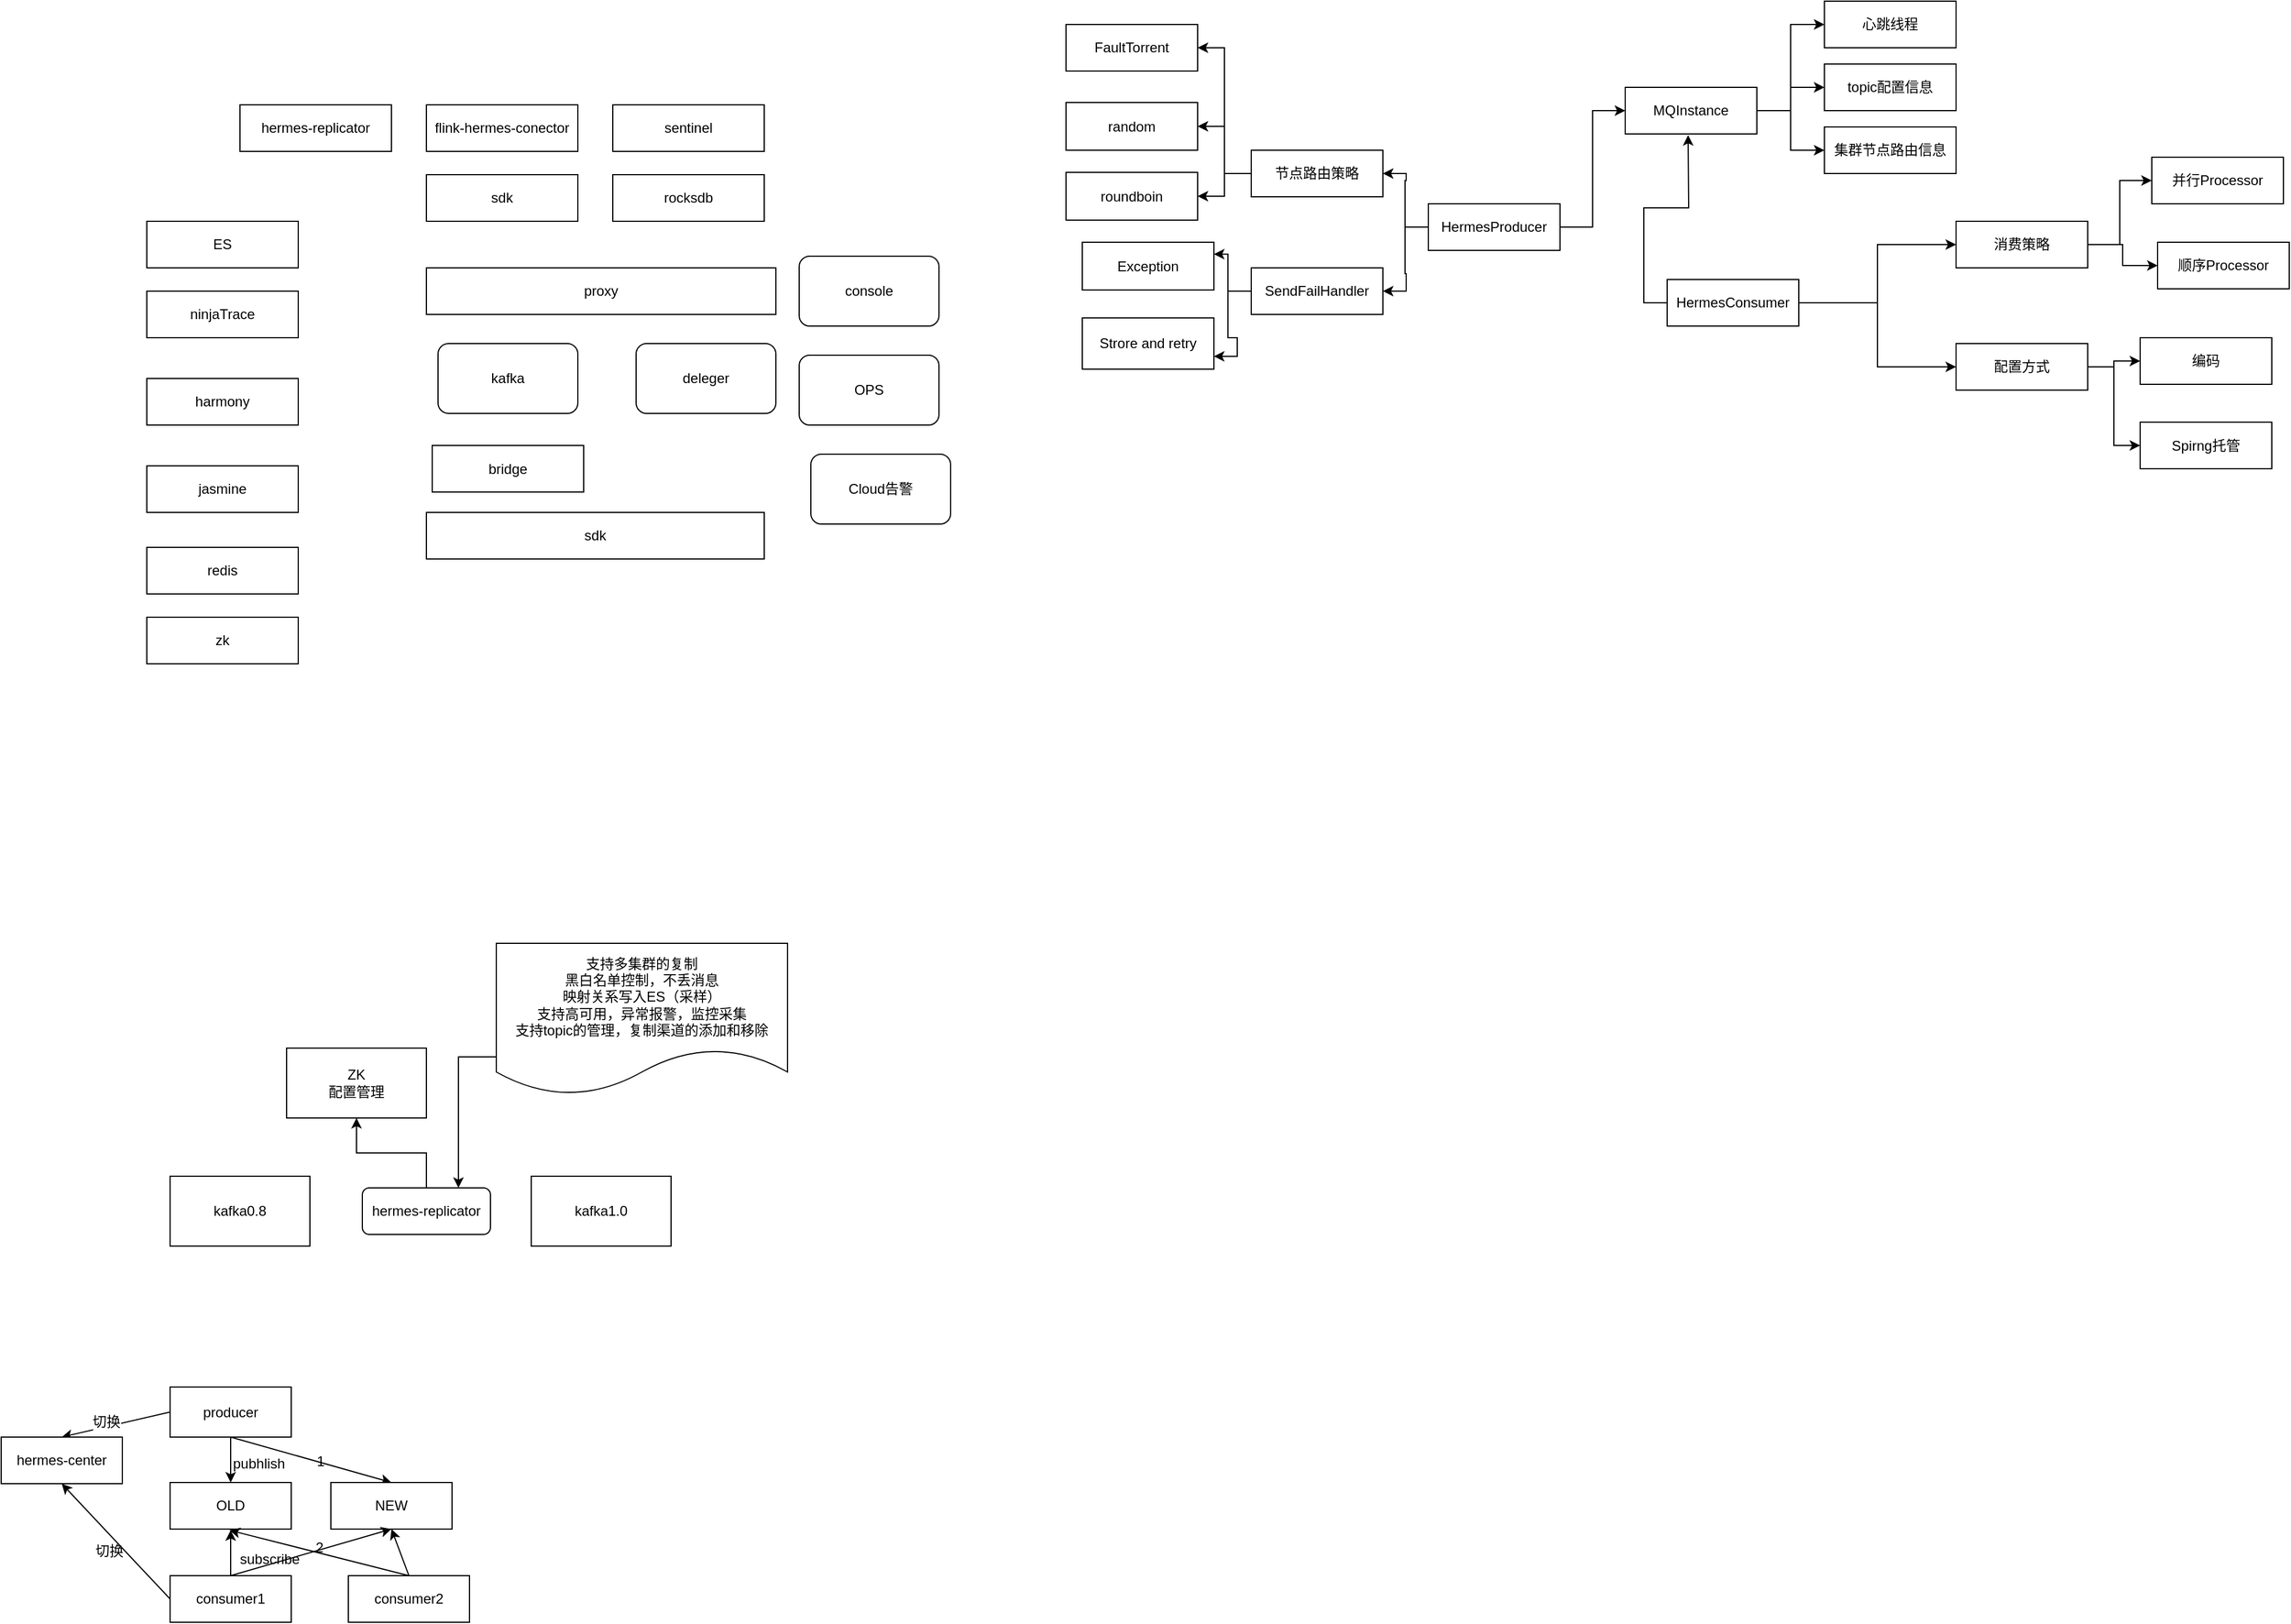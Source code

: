 <mxfile version="12.1.4" type="github" pages="1">
  <diagram id="hqEAvfo70rcamGE8vuLW" name="Page-1">
    <mxGraphModel dx="905" dy="1617" grid="0" gridSize="10" guides="1" tooltips="1" connect="1" arrows="1" fold="1" page="1" pageScale="1" pageWidth="827" pageHeight="1169" math="0" shadow="0">
      <root>
        <mxCell id="0"/>
        <mxCell id="1" parent="0"/>
        <mxCell id="P00XJH04R1qY2HiNNrUX-1" value="proxy" style="rounded=0;whiteSpace=wrap;html=1;" vertex="1" parent="1">
          <mxGeometry x="380" y="140" width="300" height="40" as="geometry"/>
        </mxCell>
        <mxCell id="P00XJH04R1qY2HiNNrUX-2" value="bridge" style="rounded=0;whiteSpace=wrap;html=1;" vertex="1" parent="1">
          <mxGeometry x="385" y="292.5" width="130" height="40" as="geometry"/>
        </mxCell>
        <mxCell id="P00XJH04R1qY2HiNNrUX-3" value="ninjaTrace" style="rounded=0;whiteSpace=wrap;html=1;" vertex="1" parent="1">
          <mxGeometry x="140" y="160" width="130" height="40" as="geometry"/>
        </mxCell>
        <mxCell id="P00XJH04R1qY2HiNNrUX-4" value="harmony" style="rounded=0;whiteSpace=wrap;html=1;" vertex="1" parent="1">
          <mxGeometry x="140" y="235" width="130" height="40" as="geometry"/>
        </mxCell>
        <mxCell id="P00XJH04R1qY2HiNNrUX-5" value="jasmine" style="rounded=0;whiteSpace=wrap;html=1;" vertex="1" parent="1">
          <mxGeometry x="140" y="310" width="130" height="40" as="geometry"/>
        </mxCell>
        <mxCell id="P00XJH04R1qY2HiNNrUX-6" value="redis" style="rounded=0;whiteSpace=wrap;html=1;" vertex="1" parent="1">
          <mxGeometry x="140" y="380" width="130" height="40" as="geometry"/>
        </mxCell>
        <mxCell id="P00XJH04R1qY2HiNNrUX-9" value="kafka" style="rounded=1;whiteSpace=wrap;html=1;" vertex="1" parent="1">
          <mxGeometry x="390" y="205" width="120" height="60" as="geometry"/>
        </mxCell>
        <mxCell id="P00XJH04R1qY2HiNNrUX-10" value="sdk" style="rounded=0;whiteSpace=wrap;html=1;" vertex="1" parent="1">
          <mxGeometry x="380" y="60" width="130" height="40" as="geometry"/>
        </mxCell>
        <mxCell id="P00XJH04R1qY2HiNNrUX-12" value="zk" style="rounded=0;whiteSpace=wrap;html=1;" vertex="1" parent="1">
          <mxGeometry x="140" y="440" width="130" height="40" as="geometry"/>
        </mxCell>
        <mxCell id="P00XJH04R1qY2HiNNrUX-14" value="rocksdb" style="rounded=0;whiteSpace=wrap;html=1;" vertex="1" parent="1">
          <mxGeometry x="540" y="60" width="130" height="40" as="geometry"/>
        </mxCell>
        <mxCell id="P00XJH04R1qY2HiNNrUX-15" value="sentinel" style="rounded=0;whiteSpace=wrap;html=1;" vertex="1" parent="1">
          <mxGeometry x="540" width="130" height="40" as="geometry"/>
        </mxCell>
        <mxCell id="P00XJH04R1qY2HiNNrUX-16" value="sdk" style="rounded=0;whiteSpace=wrap;html=1;" vertex="1" parent="1">
          <mxGeometry x="380" y="350" width="290" height="40" as="geometry"/>
        </mxCell>
        <mxCell id="P00XJH04R1qY2HiNNrUX-17" value="deleger" style="rounded=1;whiteSpace=wrap;html=1;" vertex="1" parent="1">
          <mxGeometry x="560" y="205" width="120" height="60" as="geometry"/>
        </mxCell>
        <mxCell id="P00XJH04R1qY2HiNNrUX-18" value="console" style="rounded=1;whiteSpace=wrap;html=1;" vertex="1" parent="1">
          <mxGeometry x="700" y="130" width="120" height="60" as="geometry"/>
        </mxCell>
        <mxCell id="P00XJH04R1qY2HiNNrUX-20" value="OPS" style="rounded=1;whiteSpace=wrap;html=1;" vertex="1" parent="1">
          <mxGeometry x="700" y="215" width="120" height="60" as="geometry"/>
        </mxCell>
        <mxCell id="P00XJH04R1qY2HiNNrUX-21" value="Cloud告警" style="rounded=1;whiteSpace=wrap;html=1;" vertex="1" parent="1">
          <mxGeometry x="710" y="300" width="120" height="60" as="geometry"/>
        </mxCell>
        <mxCell id="P00XJH04R1qY2HiNNrUX-23" value="ES" style="rounded=0;whiteSpace=wrap;html=1;" vertex="1" parent="1">
          <mxGeometry x="140" y="100" width="130" height="40" as="geometry"/>
        </mxCell>
        <mxCell id="P00XJH04R1qY2HiNNrUX-25" value="flink-hermes-conector" style="rounded=0;whiteSpace=wrap;html=1;" vertex="1" parent="1">
          <mxGeometry x="380" width="130" height="40" as="geometry"/>
        </mxCell>
        <mxCell id="P00XJH04R1qY2HiNNrUX-26" value="hermes-replicator" style="rounded=0;whiteSpace=wrap;html=1;" vertex="1" parent="1">
          <mxGeometry x="220" width="130" height="40" as="geometry"/>
        </mxCell>
        <mxCell id="P00XJH04R1qY2HiNNrUX-28" value="kafka0.8" style="rounded=0;whiteSpace=wrap;html=1;" vertex="1" parent="1">
          <mxGeometry x="160" y="920" width="120" height="60" as="geometry"/>
        </mxCell>
        <mxCell id="P00XJH04R1qY2HiNNrUX-29" value="kafka1.0" style="rounded=0;whiteSpace=wrap;html=1;" vertex="1" parent="1">
          <mxGeometry x="470" y="920" width="120" height="60" as="geometry"/>
        </mxCell>
        <mxCell id="P00XJH04R1qY2HiNNrUX-32" style="edgeStyle=orthogonalEdgeStyle;rounded=0;orthogonalLoop=1;jettySize=auto;html=1;exitX=0.5;exitY=0;exitDx=0;exitDy=0;entryX=0.5;entryY=1;entryDx=0;entryDy=0;" edge="1" parent="1" source="P00XJH04R1qY2HiNNrUX-30" target="P00XJH04R1qY2HiNNrUX-31">
          <mxGeometry relative="1" as="geometry"/>
        </mxCell>
        <mxCell id="P00XJH04R1qY2HiNNrUX-30" value="hermes-replicator" style="rounded=1;whiteSpace=wrap;html=1;" vertex="1" parent="1">
          <mxGeometry x="325" y="930" width="110" height="40" as="geometry"/>
        </mxCell>
        <mxCell id="P00XJH04R1qY2HiNNrUX-31" value="ZK&lt;br&gt;配置管理" style="rounded=0;whiteSpace=wrap;html=1;" vertex="1" parent="1">
          <mxGeometry x="260" y="810" width="120" height="60" as="geometry"/>
        </mxCell>
        <mxCell id="P00XJH04R1qY2HiNNrUX-34" style="edgeStyle=orthogonalEdgeStyle;rounded=0;orthogonalLoop=1;jettySize=auto;html=1;exitX=0;exitY=0.75;exitDx=0;exitDy=0;entryX=0.75;entryY=0;entryDx=0;entryDy=0;" edge="1" parent="1" source="P00XJH04R1qY2HiNNrUX-33" target="P00XJH04R1qY2HiNNrUX-30">
          <mxGeometry relative="1" as="geometry"/>
        </mxCell>
        <mxCell id="P00XJH04R1qY2HiNNrUX-33" value="支持多集群的复制&lt;br&gt;黑白名单控制，不丢消息&lt;br&gt;映射关系写入ES（采样）&lt;br&gt;支持高可用，异常报警，监控采集&lt;br&gt;支持topic的管理，复制渠道的添加和移除" style="shape=document;whiteSpace=wrap;html=1;boundedLbl=1;" vertex="1" parent="1">
          <mxGeometry x="440" y="720" width="250" height="130" as="geometry"/>
        </mxCell>
        <mxCell id="P00XJH04R1qY2HiNNrUX-47" style="edgeStyle=orthogonalEdgeStyle;rounded=0;orthogonalLoop=1;jettySize=auto;html=1;exitX=0.5;exitY=1;exitDx=0;exitDy=0;entryX=0.5;entryY=0;entryDx=0;entryDy=0;" edge="1" parent="1" source="P00XJH04R1qY2HiNNrUX-37" target="P00XJH04R1qY2HiNNrUX-39">
          <mxGeometry relative="1" as="geometry"/>
        </mxCell>
        <mxCell id="P00XJH04R1qY2HiNNrUX-53" style="edgeStyle=none;rounded=0;orthogonalLoop=1;jettySize=auto;html=1;exitX=0.5;exitY=1;exitDx=0;exitDy=0;entryX=0.5;entryY=0;entryDx=0;entryDy=0;" edge="1" parent="1" source="P00XJH04R1qY2HiNNrUX-37" target="P00XJH04R1qY2HiNNrUX-40">
          <mxGeometry relative="1" as="geometry"/>
        </mxCell>
        <mxCell id="P00XJH04R1qY2HiNNrUX-63" style="edgeStyle=none;rounded=0;orthogonalLoop=1;jettySize=auto;html=1;exitX=0;exitY=0.5;exitDx=0;exitDy=0;entryX=0.5;entryY=0;entryDx=0;entryDy=0;" edge="1" parent="1" source="P00XJH04R1qY2HiNNrUX-37" target="P00XJH04R1qY2HiNNrUX-61">
          <mxGeometry relative="1" as="geometry"/>
        </mxCell>
        <mxCell id="P00XJH04R1qY2HiNNrUX-64" value="切换" style="text;html=1;resizable=0;points=[];align=center;verticalAlign=middle;labelBackgroundColor=#ffffff;" vertex="1" connectable="0" parent="P00XJH04R1qY2HiNNrUX-63">
          <mxGeometry x="0.163" y="-4" relative="1" as="geometry">
            <mxPoint as="offset"/>
          </mxGeometry>
        </mxCell>
        <mxCell id="P00XJH04R1qY2HiNNrUX-37" value="producer" style="rounded=0;whiteSpace=wrap;html=1;" vertex="1" parent="1">
          <mxGeometry x="160" y="1101" width="104" height="43" as="geometry"/>
        </mxCell>
        <mxCell id="P00XJH04R1qY2HiNNrUX-39" value="OLD" style="rounded=0;whiteSpace=wrap;html=1;" vertex="1" parent="1">
          <mxGeometry x="160" y="1183" width="104" height="40" as="geometry"/>
        </mxCell>
        <mxCell id="P00XJH04R1qY2HiNNrUX-40" value="NEW" style="rounded=0;whiteSpace=wrap;html=1;" vertex="1" parent="1">
          <mxGeometry x="298" y="1183" width="104" height="40" as="geometry"/>
        </mxCell>
        <mxCell id="P00XJH04R1qY2HiNNrUX-46" style="edgeStyle=orthogonalEdgeStyle;rounded=0;orthogonalLoop=1;jettySize=auto;html=1;exitX=0.5;exitY=0;exitDx=0;exitDy=0;entryX=0.5;entryY=0;entryDx=0;entryDy=0;" edge="1" parent="1" source="P00XJH04R1qY2HiNNrUX-43">
          <mxGeometry relative="1" as="geometry">
            <mxPoint x="212" y="1224" as="targetPoint"/>
          </mxGeometry>
        </mxCell>
        <mxCell id="P00XJH04R1qY2HiNNrUX-54" style="edgeStyle=none;rounded=0;orthogonalLoop=1;jettySize=auto;html=1;exitX=0.5;exitY=0;exitDx=0;exitDy=0;entryX=0.5;entryY=1;entryDx=0;entryDy=0;" edge="1" parent="1" source="P00XJH04R1qY2HiNNrUX-43" target="P00XJH04R1qY2HiNNrUX-40">
          <mxGeometry relative="1" as="geometry"/>
        </mxCell>
        <mxCell id="P00XJH04R1qY2HiNNrUX-62" style="edgeStyle=none;rounded=0;orthogonalLoop=1;jettySize=auto;html=1;exitX=0;exitY=0.5;exitDx=0;exitDy=0;entryX=0.5;entryY=1;entryDx=0;entryDy=0;" edge="1" parent="1" source="P00XJH04R1qY2HiNNrUX-43" target="P00XJH04R1qY2HiNNrUX-61">
          <mxGeometry relative="1" as="geometry"/>
        </mxCell>
        <mxCell id="P00XJH04R1qY2HiNNrUX-43" value="consumer1" style="rounded=0;whiteSpace=wrap;html=1;" vertex="1" parent="1">
          <mxGeometry x="160" y="1263" width="104" height="40" as="geometry"/>
        </mxCell>
        <mxCell id="P00XJH04R1qY2HiNNrUX-48" value="pubhlish" style="text;html=1;resizable=0;points=[];autosize=1;align=left;verticalAlign=top;spacingTop=-4;" vertex="1" parent="1">
          <mxGeometry x="212" y="1156.5" width="55" height="14" as="geometry"/>
        </mxCell>
        <mxCell id="P00XJH04R1qY2HiNNrUX-49" value="subscribe" style="text;html=1;resizable=0;points=[];autosize=1;align=left;verticalAlign=top;spacingTop=-4;" vertex="1" parent="1">
          <mxGeometry x="218" y="1239" width="61" height="14" as="geometry"/>
        </mxCell>
        <mxCell id="P00XJH04R1qY2HiNNrUX-55" value="1" style="text;html=1;resizable=0;points=[];autosize=1;align=left;verticalAlign=top;spacingTop=-4;" vertex="1" parent="1">
          <mxGeometry x="284" y="1155" width="17" height="14" as="geometry"/>
        </mxCell>
        <mxCell id="P00XJH04R1qY2HiNNrUX-56" value="2" style="text;html=1;resizable=0;points=[];autosize=1;align=left;verticalAlign=top;spacingTop=-4;" vertex="1" parent="1">
          <mxGeometry x="283" y="1229" width="17" height="14" as="geometry"/>
        </mxCell>
        <mxCell id="P00XJH04R1qY2HiNNrUX-58" style="edgeStyle=none;rounded=0;orthogonalLoop=1;jettySize=auto;html=1;exitX=0.5;exitY=0;exitDx=0;exitDy=0;exitPerimeter=0;" edge="1" parent="1" source="P00XJH04R1qY2HiNNrUX-57">
          <mxGeometry relative="1" as="geometry">
            <mxPoint x="211" y="1224" as="targetPoint"/>
          </mxGeometry>
        </mxCell>
        <mxCell id="P00XJH04R1qY2HiNNrUX-59" style="edgeStyle=none;rounded=0;orthogonalLoop=1;jettySize=auto;html=1;exitX=0.5;exitY=0;exitDx=0;exitDy=0;entryX=0.5;entryY=1;entryDx=0;entryDy=0;" edge="1" parent="1" source="P00XJH04R1qY2HiNNrUX-57" target="P00XJH04R1qY2HiNNrUX-40">
          <mxGeometry relative="1" as="geometry"/>
        </mxCell>
        <mxCell id="P00XJH04R1qY2HiNNrUX-57" value="consumer2" style="rounded=0;whiteSpace=wrap;html=1;" vertex="1" parent="1">
          <mxGeometry x="313" y="1263" width="104" height="40" as="geometry"/>
        </mxCell>
        <mxCell id="P00XJH04R1qY2HiNNrUX-61" value="hermes-center" style="rounded=0;whiteSpace=wrap;html=1;" vertex="1" parent="1">
          <mxGeometry x="15" y="1144" width="104" height="40" as="geometry"/>
        </mxCell>
        <mxCell id="P00XJH04R1qY2HiNNrUX-65" value="切换" style="text;html=1;resizable=0;points=[];autosize=1;align=left;verticalAlign=top;spacingTop=-4;" vertex="1" parent="1">
          <mxGeometry x="94" y="1232" width="34" height="14" as="geometry"/>
        </mxCell>
        <mxCell id="P00XJH04R1qY2HiNNrUX-77" style="edgeStyle=orthogonalEdgeStyle;rounded=0;orthogonalLoop=1;jettySize=auto;html=1;exitX=1;exitY=0.5;exitDx=0;exitDy=0;entryX=0;entryY=0.5;entryDx=0;entryDy=0;" edge="1" parent="1" source="P00XJH04R1qY2HiNNrUX-67" target="P00XJH04R1qY2HiNNrUX-69">
          <mxGeometry relative="1" as="geometry"/>
        </mxCell>
        <mxCell id="P00XJH04R1qY2HiNNrUX-82" style="edgeStyle=orthogonalEdgeStyle;rounded=0;orthogonalLoop=1;jettySize=auto;html=1;exitX=0;exitY=0.5;exitDx=0;exitDy=0;entryX=1;entryY=0.5;entryDx=0;entryDy=0;" edge="1" parent="1" source="P00XJH04R1qY2HiNNrUX-67" target="P00XJH04R1qY2HiNNrUX-78">
          <mxGeometry relative="1" as="geometry"/>
        </mxCell>
        <mxCell id="P00XJH04R1qY2HiNNrUX-83" style="edgeStyle=orthogonalEdgeStyle;rounded=0;orthogonalLoop=1;jettySize=auto;html=1;exitX=0;exitY=0.5;exitDx=0;exitDy=0;entryX=1;entryY=0.5;entryDx=0;entryDy=0;" edge="1" parent="1" source="P00XJH04R1qY2HiNNrUX-67" target="P00XJH04R1qY2HiNNrUX-79">
          <mxGeometry relative="1" as="geometry"/>
        </mxCell>
        <mxCell id="P00XJH04R1qY2HiNNrUX-67" value="HermesProducer" style="rounded=0;whiteSpace=wrap;html=1;" vertex="1" parent="1">
          <mxGeometry x="1240" y="85" width="113" height="40" as="geometry"/>
        </mxCell>
        <mxCell id="P00XJH04R1qY2HiNNrUX-95" style="edgeStyle=orthogonalEdgeStyle;rounded=0;orthogonalLoop=1;jettySize=auto;html=1;exitX=0;exitY=0.5;exitDx=0;exitDy=0;" edge="1" parent="1" source="P00XJH04R1qY2HiNNrUX-68">
          <mxGeometry relative="1" as="geometry">
            <mxPoint x="1463" y="26" as="targetPoint"/>
          </mxGeometry>
        </mxCell>
        <mxCell id="P00XJH04R1qY2HiNNrUX-97" style="edgeStyle=orthogonalEdgeStyle;rounded=0;orthogonalLoop=1;jettySize=auto;html=1;exitX=1;exitY=0.5;exitDx=0;exitDy=0;entryX=0;entryY=0.5;entryDx=0;entryDy=0;" edge="1" parent="1" source="P00XJH04R1qY2HiNNrUX-68" target="P00XJH04R1qY2HiNNrUX-96">
          <mxGeometry relative="1" as="geometry"/>
        </mxCell>
        <mxCell id="P00XJH04R1qY2HiNNrUX-105" style="edgeStyle=orthogonalEdgeStyle;rounded=0;orthogonalLoop=1;jettySize=auto;html=1;exitX=1;exitY=0.5;exitDx=0;exitDy=0;entryX=0;entryY=0.5;entryDx=0;entryDy=0;" edge="1" parent="1" source="P00XJH04R1qY2HiNNrUX-68" target="P00XJH04R1qY2HiNNrUX-104">
          <mxGeometry relative="1" as="geometry"/>
        </mxCell>
        <mxCell id="P00XJH04R1qY2HiNNrUX-68" value="HermesConsumer" style="rounded=0;whiteSpace=wrap;html=1;" vertex="1" parent="1">
          <mxGeometry x="1445" y="150" width="113" height="40" as="geometry"/>
        </mxCell>
        <mxCell id="P00XJH04R1qY2HiNNrUX-73" style="edgeStyle=orthogonalEdgeStyle;rounded=0;orthogonalLoop=1;jettySize=auto;html=1;exitX=1;exitY=0.5;exitDx=0;exitDy=0;" edge="1" parent="1" source="P00XJH04R1qY2HiNNrUX-69" target="P00XJH04R1qY2HiNNrUX-70">
          <mxGeometry relative="1" as="geometry"/>
        </mxCell>
        <mxCell id="P00XJH04R1qY2HiNNrUX-74" style="edgeStyle=orthogonalEdgeStyle;rounded=0;orthogonalLoop=1;jettySize=auto;html=1;exitX=1;exitY=0.5;exitDx=0;exitDy=0;entryX=0;entryY=0.5;entryDx=0;entryDy=0;" edge="1" parent="1" source="P00XJH04R1qY2HiNNrUX-69" target="P00XJH04R1qY2HiNNrUX-71">
          <mxGeometry relative="1" as="geometry"/>
        </mxCell>
        <mxCell id="P00XJH04R1qY2HiNNrUX-76" style="edgeStyle=orthogonalEdgeStyle;rounded=0;orthogonalLoop=1;jettySize=auto;html=1;exitX=1;exitY=0.5;exitDx=0;exitDy=0;entryX=0;entryY=0.5;entryDx=0;entryDy=0;" edge="1" parent="1" source="P00XJH04R1qY2HiNNrUX-69" target="P00XJH04R1qY2HiNNrUX-75">
          <mxGeometry relative="1" as="geometry"/>
        </mxCell>
        <mxCell id="P00XJH04R1qY2HiNNrUX-69" value="MQInstance" style="rounded=0;whiteSpace=wrap;html=1;" vertex="1" parent="1">
          <mxGeometry x="1409" y="-15" width="113" height="40" as="geometry"/>
        </mxCell>
        <mxCell id="P00XJH04R1qY2HiNNrUX-70" value="topic配置信息" style="rounded=0;whiteSpace=wrap;html=1;" vertex="1" parent="1">
          <mxGeometry x="1580" y="-35" width="113" height="40" as="geometry"/>
        </mxCell>
        <mxCell id="P00XJH04R1qY2HiNNrUX-71" value="集群节点路由信息" style="rounded=0;whiteSpace=wrap;html=1;" vertex="1" parent="1">
          <mxGeometry x="1580" y="19" width="113" height="40" as="geometry"/>
        </mxCell>
        <mxCell id="P00XJH04R1qY2HiNNrUX-75" value="心跳线程" style="rounded=0;whiteSpace=wrap;html=1;" vertex="1" parent="1">
          <mxGeometry x="1580" y="-89" width="113" height="40" as="geometry"/>
        </mxCell>
        <mxCell id="P00XJH04R1qY2HiNNrUX-88" style="edgeStyle=orthogonalEdgeStyle;rounded=0;orthogonalLoop=1;jettySize=auto;html=1;exitX=0;exitY=0.5;exitDx=0;exitDy=0;entryX=1;entryY=0.5;entryDx=0;entryDy=0;" edge="1" parent="1" source="P00XJH04R1qY2HiNNrUX-78" target="P00XJH04R1qY2HiNNrUX-86">
          <mxGeometry relative="1" as="geometry"/>
        </mxCell>
        <mxCell id="P00XJH04R1qY2HiNNrUX-89" style="edgeStyle=orthogonalEdgeStyle;rounded=0;orthogonalLoop=1;jettySize=auto;html=1;exitX=0;exitY=0.5;exitDx=0;exitDy=0;entryX=1;entryY=0.5;entryDx=0;entryDy=0;" edge="1" parent="1" source="P00XJH04R1qY2HiNNrUX-78" target="P00XJH04R1qY2HiNNrUX-87">
          <mxGeometry relative="1" as="geometry"/>
        </mxCell>
        <mxCell id="P00XJH04R1qY2HiNNrUX-91" style="edgeStyle=orthogonalEdgeStyle;rounded=0;orthogonalLoop=1;jettySize=auto;html=1;exitX=0;exitY=0.5;exitDx=0;exitDy=0;entryX=1;entryY=0.5;entryDx=0;entryDy=0;" edge="1" parent="1" source="P00XJH04R1qY2HiNNrUX-78" target="P00XJH04R1qY2HiNNrUX-90">
          <mxGeometry relative="1" as="geometry"/>
        </mxCell>
        <mxCell id="P00XJH04R1qY2HiNNrUX-78" value="节点路由策略" style="rounded=0;whiteSpace=wrap;html=1;" vertex="1" parent="1">
          <mxGeometry x="1088" y="39" width="113" height="40" as="geometry"/>
        </mxCell>
        <mxCell id="P00XJH04R1qY2HiNNrUX-84" style="edgeStyle=orthogonalEdgeStyle;rounded=0;orthogonalLoop=1;jettySize=auto;html=1;exitX=0;exitY=0.5;exitDx=0;exitDy=0;entryX=1;entryY=0.25;entryDx=0;entryDy=0;" edge="1" parent="1" source="P00XJH04R1qY2HiNNrUX-79" target="P00XJH04R1qY2HiNNrUX-80">
          <mxGeometry relative="1" as="geometry"/>
        </mxCell>
        <mxCell id="P00XJH04R1qY2HiNNrUX-85" style="edgeStyle=orthogonalEdgeStyle;rounded=0;orthogonalLoop=1;jettySize=auto;html=1;exitX=0;exitY=0.5;exitDx=0;exitDy=0;entryX=1;entryY=0.75;entryDx=0;entryDy=0;" edge="1" parent="1" source="P00XJH04R1qY2HiNNrUX-79" target="P00XJH04R1qY2HiNNrUX-81">
          <mxGeometry relative="1" as="geometry"/>
        </mxCell>
        <mxCell id="P00XJH04R1qY2HiNNrUX-79" value="SendFailHandler" style="rounded=0;whiteSpace=wrap;html=1;" vertex="1" parent="1">
          <mxGeometry x="1088" y="140" width="113" height="40" as="geometry"/>
        </mxCell>
        <mxCell id="P00XJH04R1qY2HiNNrUX-80" value="Exception" style="rounded=0;whiteSpace=wrap;html=1;" vertex="1" parent="1">
          <mxGeometry x="943" y="118" width="113" height="41" as="geometry"/>
        </mxCell>
        <mxCell id="P00XJH04R1qY2HiNNrUX-81" value="Strore and retry" style="rounded=0;whiteSpace=wrap;html=1;" vertex="1" parent="1">
          <mxGeometry x="943" y="183" width="113" height="44" as="geometry"/>
        </mxCell>
        <mxCell id="P00XJH04R1qY2HiNNrUX-86" value="random" style="rounded=0;whiteSpace=wrap;html=1;" vertex="1" parent="1">
          <mxGeometry x="929" y="-2" width="113" height="41" as="geometry"/>
        </mxCell>
        <mxCell id="P00XJH04R1qY2HiNNrUX-87" value="roundboin" style="rounded=0;whiteSpace=wrap;html=1;" vertex="1" parent="1">
          <mxGeometry x="929" y="58" width="113" height="41" as="geometry"/>
        </mxCell>
        <mxCell id="P00XJH04R1qY2HiNNrUX-90" value="FaultTorrent" style="rounded=0;whiteSpace=wrap;html=1;" vertex="1" parent="1">
          <mxGeometry x="929" y="-69" width="113" height="40" as="geometry"/>
        </mxCell>
        <mxCell id="P00XJH04R1qY2HiNNrUX-99" style="edgeStyle=orthogonalEdgeStyle;rounded=0;orthogonalLoop=1;jettySize=auto;html=1;exitX=1;exitY=0.5;exitDx=0;exitDy=0;entryX=0;entryY=0.5;entryDx=0;entryDy=0;" edge="1" parent="1" source="P00XJH04R1qY2HiNNrUX-96" target="P00XJH04R1qY2HiNNrUX-98">
          <mxGeometry relative="1" as="geometry"/>
        </mxCell>
        <mxCell id="P00XJH04R1qY2HiNNrUX-103" style="edgeStyle=orthogonalEdgeStyle;rounded=0;orthogonalLoop=1;jettySize=auto;html=1;exitX=1;exitY=0.5;exitDx=0;exitDy=0;entryX=0;entryY=0.5;entryDx=0;entryDy=0;" edge="1" parent="1" source="P00XJH04R1qY2HiNNrUX-96" target="P00XJH04R1qY2HiNNrUX-102">
          <mxGeometry relative="1" as="geometry"/>
        </mxCell>
        <mxCell id="P00XJH04R1qY2HiNNrUX-96" value="消费策略" style="rounded=0;whiteSpace=wrap;html=1;" vertex="1" parent="1">
          <mxGeometry x="1693" y="100" width="113" height="40" as="geometry"/>
        </mxCell>
        <mxCell id="P00XJH04R1qY2HiNNrUX-98" value="并行Processor" style="rounded=0;whiteSpace=wrap;html=1;" vertex="1" parent="1">
          <mxGeometry x="1861" y="45" width="113" height="40" as="geometry"/>
        </mxCell>
        <mxCell id="P00XJH04R1qY2HiNNrUX-102" value="顺序Processor" style="rounded=0;whiteSpace=wrap;html=1;" vertex="1" parent="1">
          <mxGeometry x="1866" y="118" width="113" height="40" as="geometry"/>
        </mxCell>
        <mxCell id="P00XJH04R1qY2HiNNrUX-108" style="edgeStyle=orthogonalEdgeStyle;rounded=0;orthogonalLoop=1;jettySize=auto;html=1;exitX=1;exitY=0.5;exitDx=0;exitDy=0;entryX=0;entryY=0.5;entryDx=0;entryDy=0;" edge="1" parent="1" source="P00XJH04R1qY2HiNNrUX-104" target="P00XJH04R1qY2HiNNrUX-106">
          <mxGeometry relative="1" as="geometry"/>
        </mxCell>
        <mxCell id="P00XJH04R1qY2HiNNrUX-109" style="edgeStyle=orthogonalEdgeStyle;rounded=0;orthogonalLoop=1;jettySize=auto;html=1;exitX=1;exitY=0.5;exitDx=0;exitDy=0;entryX=0;entryY=0.5;entryDx=0;entryDy=0;" edge="1" parent="1" source="P00XJH04R1qY2HiNNrUX-104" target="P00XJH04R1qY2HiNNrUX-107">
          <mxGeometry relative="1" as="geometry"/>
        </mxCell>
        <mxCell id="P00XJH04R1qY2HiNNrUX-104" value="配置方式" style="rounded=0;whiteSpace=wrap;html=1;" vertex="1" parent="1">
          <mxGeometry x="1693" y="205" width="113" height="40" as="geometry"/>
        </mxCell>
        <mxCell id="P00XJH04R1qY2HiNNrUX-106" value="编码" style="rounded=0;whiteSpace=wrap;html=1;" vertex="1" parent="1">
          <mxGeometry x="1851" y="200" width="113" height="40" as="geometry"/>
        </mxCell>
        <mxCell id="P00XJH04R1qY2HiNNrUX-107" value="Spirng托管" style="rounded=0;whiteSpace=wrap;html=1;" vertex="1" parent="1">
          <mxGeometry x="1851" y="272.5" width="113" height="40" as="geometry"/>
        </mxCell>
      </root>
    </mxGraphModel>
  </diagram>
</mxfile>
